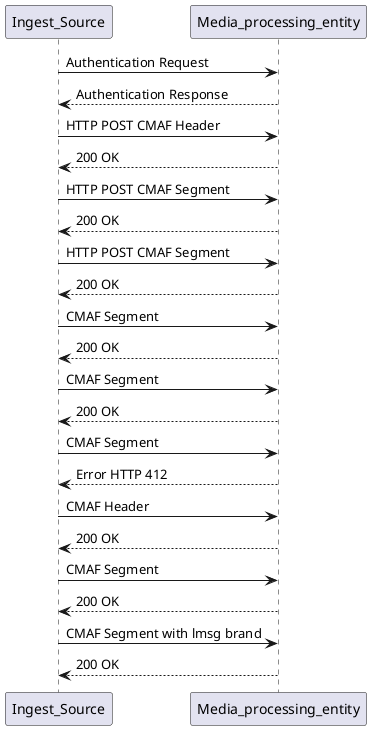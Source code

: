 @startuml
Ingest_Source -> Media_processing_entity: Authentication Request
Media_processing_entity --> Ingest_Source: Authentication Response

Ingest_Source -> Media_processing_entity: HTTP POST CMAF Header
Media_processing_entity --> Ingest_Source: 200 OK

Ingest_Source -> Media_processing_entity: HTTP POST CMAF Segment
Media_processing_entity --> Ingest_Source: 200 OK 

Ingest_Source -> Media_processing_entity: HTTP POST CMAF Segment
Media_processing_entity --> Ingest_Source: 200 OK

Ingest_Source -> Media_processing_entity: CMAF Segment
Media_processing_entity --> Ingest_Source: 200 OK
Ingest_Source -> Media_processing_entity: CMAF Segment
Media_processing_entity --> Ingest_Source: 200 OK
Ingest_Source -> Media_processing_entity: CMAF Segment
Media_processing_entity --> Ingest_Source: Error HTTP 412
Ingest_Source -> Media_processing_entity: CMAF Header
Media_processing_entity --> Ingest_Source: 200 OK
Ingest_Source -> Media_processing_entity: CMAF Segment
Media_processing_entity --> Ingest_Source: 200 OK
Ingest_Source -> Media_processing_entity: CMAF Segment with lmsg brand
Media_processing_entity --> Ingest_Source: 200 OK
@enduml
